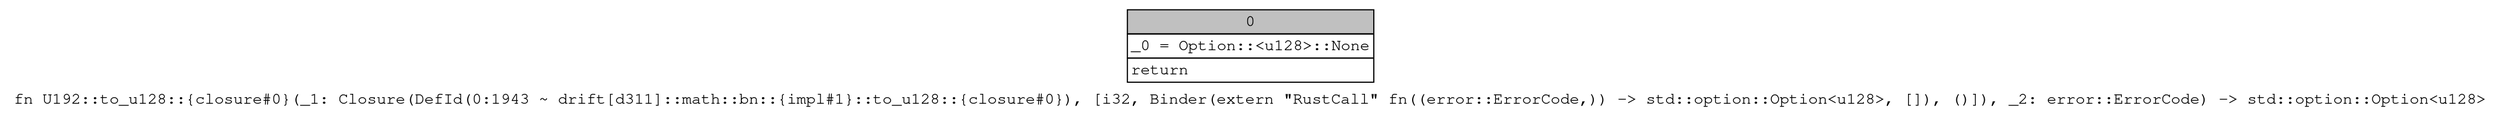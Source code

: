 digraph Mir_0_1943 {
    graph [fontname="Courier, monospace"];
    node [fontname="Courier, monospace"];
    edge [fontname="Courier, monospace"];
    label=<fn U192::to_u128::{closure#0}(_1: Closure(DefId(0:1943 ~ drift[d311]::math::bn::{impl#1}::to_u128::{closure#0}), [i32, Binder(extern &quot;RustCall&quot; fn((error::ErrorCode,)) -&gt; std::option::Option&lt;u128&gt;, []), ()]), _2: error::ErrorCode) -&gt; std::option::Option&lt;u128&gt;<br align="left"/>>;
    bb0__0_1943 [shape="none", label=<<table border="0" cellborder="1" cellspacing="0"><tr><td bgcolor="gray" align="center" colspan="1">0</td></tr><tr><td align="left" balign="left">_0 = Option::&lt;u128&gt;::None<br/></td></tr><tr><td align="left">return</td></tr></table>>];
}
